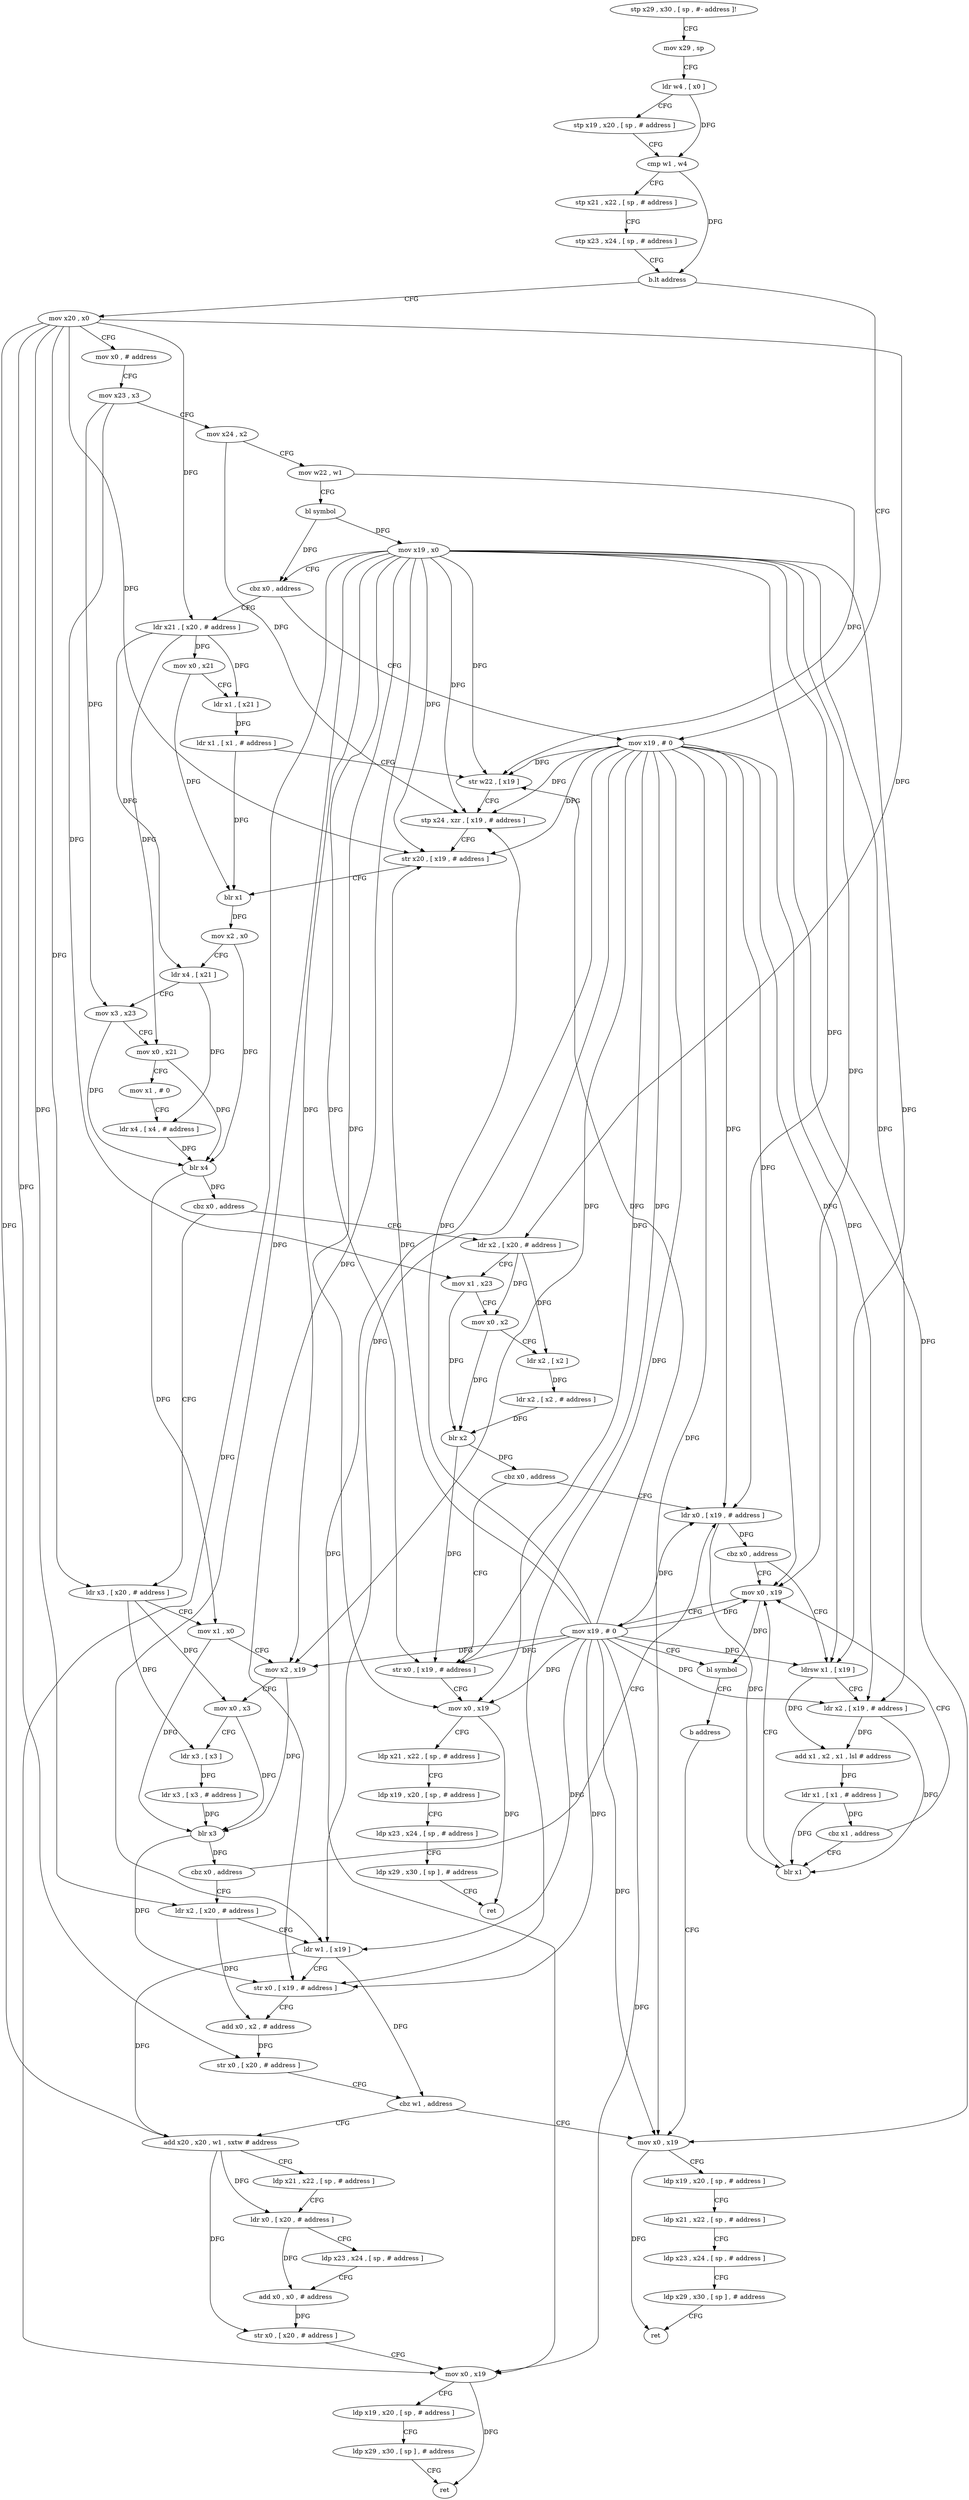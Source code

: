 digraph "func" {
"79040" [label = "stp x29 , x30 , [ sp , #- address ]!" ]
"79044" [label = "mov x29 , sp" ]
"79048" [label = "ldr w4 , [ x0 ]" ]
"79052" [label = "stp x19 , x20 , [ sp , # address ]" ]
"79056" [label = "cmp w1 , w4" ]
"79060" [label = "stp x21 , x22 , [ sp , # address ]" ]
"79064" [label = "stp x23 , x24 , [ sp , # address ]" ]
"79068" [label = "b.lt address" ]
"79104" [label = "mov x20 , x0" ]
"79072" [label = "mov x19 , # 0" ]
"79108" [label = "mov x0 , # address" ]
"79112" [label = "mov x23 , x3" ]
"79116" [label = "mov x24 , x2" ]
"79120" [label = "mov w22 , w1" ]
"79124" [label = "bl symbol" ]
"79128" [label = "mov x19 , x0" ]
"79132" [label = "cbz x0 , address" ]
"79136" [label = "ldr x21 , [ x20 , # address ]" ]
"79076" [label = "mov x0 , x19" ]
"79140" [label = "mov x0 , x21" ]
"79144" [label = "ldr x1 , [ x21 ]" ]
"79148" [label = "ldr x1 , [ x1 , # address ]" ]
"79152" [label = "str w22 , [ x19 ]" ]
"79156" [label = "stp x24 , xzr , [ x19 , # address ]" ]
"79160" [label = "str x20 , [ x19 , # address ]" ]
"79164" [label = "blr x1" ]
"79168" [label = "mov x2 , x0" ]
"79172" [label = "ldr x4 , [ x21 ]" ]
"79176" [label = "mov x3 , x23" ]
"79180" [label = "mov x0 , x21" ]
"79184" [label = "mov x1 , # 0" ]
"79188" [label = "ldr x4 , [ x4 , # address ]" ]
"79192" [label = "blr x4" ]
"79196" [label = "cbz x0 , address" ]
"79296" [label = "ldr x2 , [ x20 , # address ]" ]
"79200" [label = "ldr x3 , [ x20 , # address ]" ]
"79300" [label = "mov x1 , x23" ]
"79304" [label = "mov x0 , x2" ]
"79308" [label = "ldr x2 , [ x2 ]" ]
"79312" [label = "ldr x2 , [ x2 , # address ]" ]
"79316" [label = "blr x2" ]
"79320" [label = "cbz x0 , address" ]
"79352" [label = "ldr x0 , [ x19 , # address ]" ]
"79324" [label = "str x0 , [ x19 , # address ]" ]
"79204" [label = "mov x1 , x0" ]
"79208" [label = "mov x2 , x19" ]
"79212" [label = "mov x0 , x3" ]
"79216" [label = "ldr x3 , [ x3 ]" ]
"79220" [label = "ldr x3 , [ x3 , # address ]" ]
"79224" [label = "blr x3" ]
"79228" [label = "cbz x0 , address" ]
"79232" [label = "ldr x2 , [ x20 , # address ]" ]
"79356" [label = "cbz x0 , address" ]
"79384" [label = "mov x0 , x19" ]
"79360" [label = "ldrsw x1 , [ x19 ]" ]
"79328" [label = "mov x0 , x19" ]
"79332" [label = "ldp x21 , x22 , [ sp , # address ]" ]
"79336" [label = "ldp x19 , x20 , [ sp , # address ]" ]
"79340" [label = "ldp x23 , x24 , [ sp , # address ]" ]
"79344" [label = "ldp x29 , x30 , [ sp ] , # address" ]
"79348" [label = "ret" ]
"79236" [label = "ldr w1 , [ x19 ]" ]
"79240" [label = "str x0 , [ x19 , # address ]" ]
"79244" [label = "add x0 , x2 , # address" ]
"79248" [label = "str x0 , [ x20 , # address ]" ]
"79252" [label = "cbz w1 , address" ]
"79256" [label = "add x20 , x20 , w1 , sxtw # address" ]
"79388" [label = "mov x19 , # 0" ]
"79392" [label = "bl symbol" ]
"79396" [label = "b address" ]
"79364" [label = "ldr x2 , [ x19 , # address ]" ]
"79368" [label = "add x1 , x2 , x1 , lsl # address" ]
"79372" [label = "ldr x1 , [ x1 , # address ]" ]
"79376" [label = "cbz x1 , address" ]
"79380" [label = "blr x1" ]
"79080" [label = "ldp x19 , x20 , [ sp , # address ]" ]
"79084" [label = "ldp x21 , x22 , [ sp , # address ]" ]
"79088" [label = "ldp x23 , x24 , [ sp , # address ]" ]
"79092" [label = "ldp x29 , x30 , [ sp ] , # address" ]
"79096" [label = "ret" ]
"79260" [label = "ldp x21 , x22 , [ sp , # address ]" ]
"79264" [label = "ldr x0 , [ x20 , # address ]" ]
"79268" [label = "ldp x23 , x24 , [ sp , # address ]" ]
"79272" [label = "add x0 , x0 , # address" ]
"79276" [label = "str x0 , [ x20 , # address ]" ]
"79280" [label = "mov x0 , x19" ]
"79284" [label = "ldp x19 , x20 , [ sp , # address ]" ]
"79288" [label = "ldp x29 , x30 , [ sp ] , # address" ]
"79292" [label = "ret" ]
"79040" -> "79044" [ label = "CFG" ]
"79044" -> "79048" [ label = "CFG" ]
"79048" -> "79052" [ label = "CFG" ]
"79048" -> "79056" [ label = "DFG" ]
"79052" -> "79056" [ label = "CFG" ]
"79056" -> "79060" [ label = "CFG" ]
"79056" -> "79068" [ label = "DFG" ]
"79060" -> "79064" [ label = "CFG" ]
"79064" -> "79068" [ label = "CFG" ]
"79068" -> "79104" [ label = "CFG" ]
"79068" -> "79072" [ label = "CFG" ]
"79104" -> "79108" [ label = "CFG" ]
"79104" -> "79136" [ label = "DFG" ]
"79104" -> "79160" [ label = "DFG" ]
"79104" -> "79296" [ label = "DFG" ]
"79104" -> "79200" [ label = "DFG" ]
"79104" -> "79232" [ label = "DFG" ]
"79104" -> "79248" [ label = "DFG" ]
"79104" -> "79256" [ label = "DFG" ]
"79072" -> "79076" [ label = "DFG" ]
"79072" -> "79152" [ label = "DFG" ]
"79072" -> "79156" [ label = "DFG" ]
"79072" -> "79160" [ label = "DFG" ]
"79072" -> "79208" [ label = "DFG" ]
"79072" -> "79352" [ label = "DFG" ]
"79072" -> "79324" [ label = "DFG" ]
"79072" -> "79328" [ label = "DFG" ]
"79072" -> "79236" [ label = "DFG" ]
"79072" -> "79240" [ label = "DFG" ]
"79072" -> "79384" [ label = "DFG" ]
"79072" -> "79360" [ label = "DFG" ]
"79072" -> "79364" [ label = "DFG" ]
"79072" -> "79280" [ label = "DFG" ]
"79108" -> "79112" [ label = "CFG" ]
"79112" -> "79116" [ label = "CFG" ]
"79112" -> "79176" [ label = "DFG" ]
"79112" -> "79300" [ label = "DFG" ]
"79116" -> "79120" [ label = "CFG" ]
"79116" -> "79156" [ label = "DFG" ]
"79120" -> "79124" [ label = "CFG" ]
"79120" -> "79152" [ label = "DFG" ]
"79124" -> "79128" [ label = "DFG" ]
"79124" -> "79132" [ label = "DFG" ]
"79128" -> "79132" [ label = "CFG" ]
"79128" -> "79152" [ label = "DFG" ]
"79128" -> "79156" [ label = "DFG" ]
"79128" -> "79160" [ label = "DFG" ]
"79128" -> "79076" [ label = "DFG" ]
"79128" -> "79208" [ label = "DFG" ]
"79128" -> "79352" [ label = "DFG" ]
"79128" -> "79324" [ label = "DFG" ]
"79128" -> "79328" [ label = "DFG" ]
"79128" -> "79236" [ label = "DFG" ]
"79128" -> "79240" [ label = "DFG" ]
"79128" -> "79384" [ label = "DFG" ]
"79128" -> "79360" [ label = "DFG" ]
"79128" -> "79364" [ label = "DFG" ]
"79128" -> "79280" [ label = "DFG" ]
"79132" -> "79072" [ label = "CFG" ]
"79132" -> "79136" [ label = "CFG" ]
"79136" -> "79140" [ label = "DFG" ]
"79136" -> "79144" [ label = "DFG" ]
"79136" -> "79172" [ label = "DFG" ]
"79136" -> "79180" [ label = "DFG" ]
"79076" -> "79080" [ label = "CFG" ]
"79076" -> "79096" [ label = "DFG" ]
"79140" -> "79144" [ label = "CFG" ]
"79140" -> "79164" [ label = "DFG" ]
"79144" -> "79148" [ label = "DFG" ]
"79148" -> "79152" [ label = "CFG" ]
"79148" -> "79164" [ label = "DFG" ]
"79152" -> "79156" [ label = "CFG" ]
"79156" -> "79160" [ label = "CFG" ]
"79160" -> "79164" [ label = "CFG" ]
"79164" -> "79168" [ label = "DFG" ]
"79168" -> "79172" [ label = "CFG" ]
"79168" -> "79192" [ label = "DFG" ]
"79172" -> "79176" [ label = "CFG" ]
"79172" -> "79188" [ label = "DFG" ]
"79176" -> "79180" [ label = "CFG" ]
"79176" -> "79192" [ label = "DFG" ]
"79180" -> "79184" [ label = "CFG" ]
"79180" -> "79192" [ label = "DFG" ]
"79184" -> "79188" [ label = "CFG" ]
"79188" -> "79192" [ label = "DFG" ]
"79192" -> "79196" [ label = "DFG" ]
"79192" -> "79204" [ label = "DFG" ]
"79196" -> "79296" [ label = "CFG" ]
"79196" -> "79200" [ label = "CFG" ]
"79296" -> "79300" [ label = "CFG" ]
"79296" -> "79304" [ label = "DFG" ]
"79296" -> "79308" [ label = "DFG" ]
"79200" -> "79204" [ label = "CFG" ]
"79200" -> "79212" [ label = "DFG" ]
"79200" -> "79216" [ label = "DFG" ]
"79300" -> "79304" [ label = "CFG" ]
"79300" -> "79316" [ label = "DFG" ]
"79304" -> "79308" [ label = "CFG" ]
"79304" -> "79316" [ label = "DFG" ]
"79308" -> "79312" [ label = "DFG" ]
"79312" -> "79316" [ label = "DFG" ]
"79316" -> "79320" [ label = "DFG" ]
"79316" -> "79324" [ label = "DFG" ]
"79320" -> "79352" [ label = "CFG" ]
"79320" -> "79324" [ label = "CFG" ]
"79352" -> "79356" [ label = "DFG" ]
"79352" -> "79380" [ label = "DFG" ]
"79324" -> "79328" [ label = "CFG" ]
"79204" -> "79208" [ label = "CFG" ]
"79204" -> "79224" [ label = "DFG" ]
"79208" -> "79212" [ label = "CFG" ]
"79208" -> "79224" [ label = "DFG" ]
"79212" -> "79216" [ label = "CFG" ]
"79212" -> "79224" [ label = "DFG" ]
"79216" -> "79220" [ label = "DFG" ]
"79220" -> "79224" [ label = "DFG" ]
"79224" -> "79228" [ label = "DFG" ]
"79224" -> "79240" [ label = "DFG" ]
"79228" -> "79352" [ label = "CFG" ]
"79228" -> "79232" [ label = "CFG" ]
"79232" -> "79236" [ label = "CFG" ]
"79232" -> "79244" [ label = "DFG" ]
"79356" -> "79384" [ label = "CFG" ]
"79356" -> "79360" [ label = "CFG" ]
"79384" -> "79388" [ label = "CFG" ]
"79384" -> "79392" [ label = "DFG" ]
"79360" -> "79364" [ label = "CFG" ]
"79360" -> "79368" [ label = "DFG" ]
"79328" -> "79332" [ label = "CFG" ]
"79328" -> "79348" [ label = "DFG" ]
"79332" -> "79336" [ label = "CFG" ]
"79336" -> "79340" [ label = "CFG" ]
"79340" -> "79344" [ label = "CFG" ]
"79344" -> "79348" [ label = "CFG" ]
"79236" -> "79240" [ label = "CFG" ]
"79236" -> "79252" [ label = "DFG" ]
"79236" -> "79256" [ label = "DFG" ]
"79240" -> "79244" [ label = "CFG" ]
"79244" -> "79248" [ label = "DFG" ]
"79248" -> "79252" [ label = "CFG" ]
"79252" -> "79076" [ label = "CFG" ]
"79252" -> "79256" [ label = "CFG" ]
"79256" -> "79260" [ label = "CFG" ]
"79256" -> "79264" [ label = "DFG" ]
"79256" -> "79276" [ label = "DFG" ]
"79388" -> "79392" [ label = "CFG" ]
"79388" -> "79156" [ label = "DFG" ]
"79388" -> "79076" [ label = "DFG" ]
"79388" -> "79208" [ label = "DFG" ]
"79388" -> "79352" [ label = "DFG" ]
"79388" -> "79328" [ label = "DFG" ]
"79388" -> "79236" [ label = "DFG" ]
"79388" -> "79384" [ label = "DFG" ]
"79388" -> "79152" [ label = "DFG" ]
"79388" -> "79160" [ label = "DFG" ]
"79388" -> "79324" [ label = "DFG" ]
"79388" -> "79240" [ label = "DFG" ]
"79388" -> "79360" [ label = "DFG" ]
"79388" -> "79364" [ label = "DFG" ]
"79388" -> "79280" [ label = "DFG" ]
"79392" -> "79396" [ label = "CFG" ]
"79396" -> "79076" [ label = "CFG" ]
"79364" -> "79368" [ label = "DFG" ]
"79364" -> "79380" [ label = "DFG" ]
"79368" -> "79372" [ label = "DFG" ]
"79372" -> "79376" [ label = "DFG" ]
"79372" -> "79380" [ label = "DFG" ]
"79376" -> "79384" [ label = "CFG" ]
"79376" -> "79380" [ label = "CFG" ]
"79380" -> "79384" [ label = "CFG" ]
"79080" -> "79084" [ label = "CFG" ]
"79084" -> "79088" [ label = "CFG" ]
"79088" -> "79092" [ label = "CFG" ]
"79092" -> "79096" [ label = "CFG" ]
"79260" -> "79264" [ label = "CFG" ]
"79264" -> "79268" [ label = "CFG" ]
"79264" -> "79272" [ label = "DFG" ]
"79268" -> "79272" [ label = "CFG" ]
"79272" -> "79276" [ label = "DFG" ]
"79276" -> "79280" [ label = "CFG" ]
"79280" -> "79284" [ label = "CFG" ]
"79280" -> "79292" [ label = "DFG" ]
"79284" -> "79288" [ label = "CFG" ]
"79288" -> "79292" [ label = "CFG" ]
}
